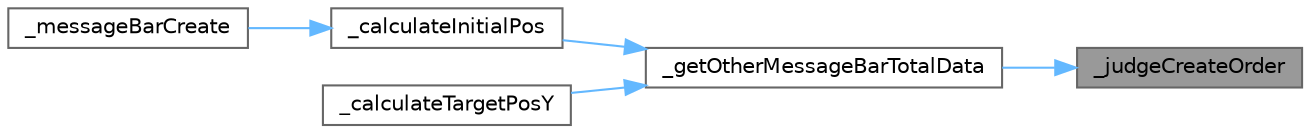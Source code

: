 digraph "_judgeCreateOrder"
{
 // LATEX_PDF_SIZE
  bgcolor="transparent";
  edge [fontname=Helvetica,fontsize=10,labelfontname=Helvetica,labelfontsize=10];
  node [fontname=Helvetica,fontsize=10,shape=box,height=0.2,width=0.4];
  rankdir="RL";
  Node1 [id="Node000001",label="_judgeCreateOrder",height=0.2,width=0.4,color="gray40", fillcolor="grey60", style="filled", fontcolor="black",tooltip="判断消息栏创建顺序"];
  Node1 -> Node2 [id="edge1_Node000001_Node000002",dir="back",color="steelblue1",style="solid",tooltip=" "];
  Node2 [id="Node000002",label="_getOtherMessageBarTotalData",height=0.2,width=0.4,color="grey40", fillcolor="white", style="filled",URL="$class_ela_message_bar_private.html#a71e3570e0a97c45d2b1bd8386b53ed81",tooltip="获取其他消息栏的总高度和次序信息"];
  Node2 -> Node3 [id="edge2_Node000002_Node000003",dir="back",color="steelblue1",style="solid",tooltip=" "];
  Node3 [id="Node000003",label="_calculateInitialPos",height=0.2,width=0.4,color="grey40", fillcolor="white", style="filled",URL="$class_ela_message_bar_private.html#a0141e2f56d4d0eb651bb6e62b8e5758e",tooltip="计算初始位置"];
  Node3 -> Node4 [id="edge3_Node000003_Node000004",dir="back",color="steelblue1",style="solid",tooltip=" "];
  Node4 [id="Node000004",label="_messageBarCreate",height=0.2,width=0.4,color="grey40", fillcolor="white", style="filled",URL="$class_ela_message_bar_private.html#a3b96e31ee7d8c4871c137ef4f7fd316a",tooltip="创建消息栏"];
  Node2 -> Node5 [id="edge4_Node000002_Node000005",dir="back",color="steelblue1",style="solid",tooltip=" "];
  Node5 [id="Node000005",label="_calculateTargetPosY",height=0.2,width=0.4,color="grey40", fillcolor="white", style="filled",URL="$class_ela_message_bar_private.html#a273b87f7067214488b07ede54d9ca114",tooltip="计算目标Y坐标"];
}
